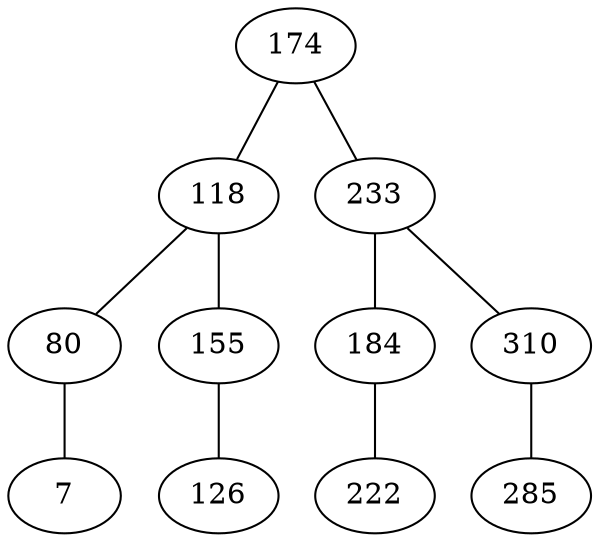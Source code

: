 graph {
174 -- 118;
174 -- 233;
233 -- 184;
233 -- 310;
310 -- 285;
184 -- 222;
118 -- 80;
118 -- 155;
155 -- 126;
80 -- 7;
}
